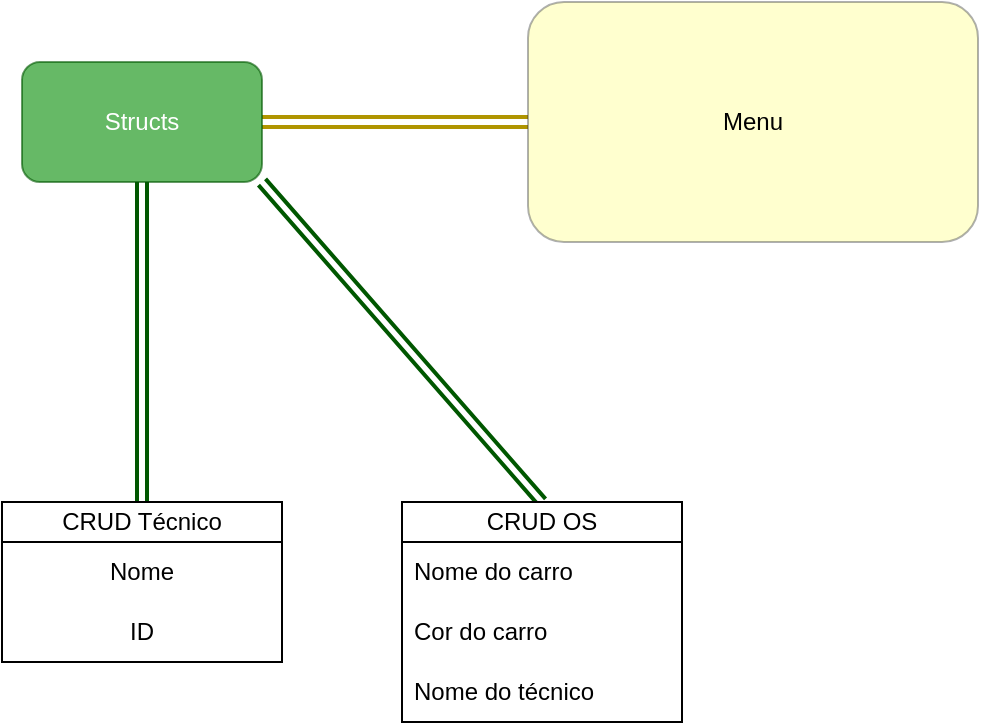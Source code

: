 <mxfile>
    <diagram id="lk1fYlmkPFSDZpOrhVgT" name="Page-1">
        <mxGraphModel dx="725" dy="365" grid="1" gridSize="10" guides="1" tooltips="1" connect="1" arrows="1" fold="1" page="1" pageScale="1" pageWidth="850" pageHeight="1100" math="0" shadow="0">
            <root>
                <mxCell id="0"/>
                <mxCell id="1" parent="0"/>
                <mxCell id="6" style="edgeStyle=none;html=1;fillColor=#e3c800;strokeColor=#B09500;shape=link;strokeWidth=2;" edge="1" parent="1" source="2" target="3">
                    <mxGeometry relative="1" as="geometry"/>
                </mxCell>
                <mxCell id="2" value="Menu" style="rounded=1;whiteSpace=wrap;html=1;fillColor=#ffff88;strokeColor=#36393d;opacity=40;" vertex="1" parent="1">
                    <mxGeometry x="313" y="150" width="225" height="120" as="geometry"/>
                </mxCell>
                <mxCell id="9" style="edgeStyle=none;shape=link;html=1;exitX=0.5;exitY=1;exitDx=0;exitDy=0;entryX=0.5;entryY=0;entryDx=0;entryDy=0;strokeWidth=2;fillColor=#008a00;strokeColor=#005700;" edge="1" parent="1" source="3">
                    <mxGeometry relative="1" as="geometry">
                        <mxPoint x="120" y="400" as="targetPoint"/>
                    </mxGeometry>
                </mxCell>
                <mxCell id="10" style="edgeStyle=none;shape=link;html=1;exitX=1;exitY=1;exitDx=0;exitDy=0;strokeWidth=2;fillColor=#008a00;strokeColor=#005700;entryX=0.5;entryY=0;entryDx=0;entryDy=0;width=3.684;" edge="1" parent="1" source="3" target="16">
                    <mxGeometry relative="1" as="geometry">
                        <mxPoint x="323.158" y="400" as="targetPoint"/>
                    </mxGeometry>
                </mxCell>
                <mxCell id="3" value="Structs" style="rounded=1;whiteSpace=wrap;html=1;fillColor=#008a00;fontColor=#ffffff;strokeColor=#005700;opacity=60;glass=0;shadow=0;gradientColor=none;" vertex="1" parent="1">
                    <mxGeometry x="60" y="180" width="120" height="60" as="geometry"/>
                </mxCell>
                <mxCell id="12" value="CRUD Técnico" style="swimlane;fontStyle=0;childLayout=stackLayout;horizontal=1;startSize=20;horizontalStack=0;resizeParent=1;resizeParentMax=0;resizeLast=0;collapsible=1;marginBottom=0;whiteSpace=wrap;html=1;" vertex="1" parent="1">
                    <mxGeometry x="50" y="400" width="140" height="80" as="geometry"/>
                </mxCell>
                <mxCell id="20" value="Nome" style="text;strokeColor=none;align=center;fillColor=none;html=1;verticalAlign=middle;whiteSpace=wrap;rounded=0;" vertex="1" parent="12">
                    <mxGeometry y="20" width="140" height="30" as="geometry"/>
                </mxCell>
                <mxCell id="21" value="ID" style="text;strokeColor=none;align=center;fillColor=none;html=1;verticalAlign=middle;whiteSpace=wrap;rounded=0;" vertex="1" parent="12">
                    <mxGeometry y="50" width="140" height="30" as="geometry"/>
                </mxCell>
                <mxCell id="16" value="CRUD OS" style="swimlane;fontStyle=0;childLayout=stackLayout;horizontal=1;startSize=20;horizontalStack=0;resizeParent=1;resizeParentMax=0;resizeLast=0;collapsible=1;marginBottom=0;whiteSpace=wrap;html=1;" vertex="1" parent="1">
                    <mxGeometry x="250" y="400" width="140" height="110" as="geometry"/>
                </mxCell>
                <mxCell id="17" value="Nome do carro" style="text;strokeColor=none;fillColor=none;align=left;verticalAlign=middle;spacingLeft=4;spacingRight=4;overflow=hidden;points=[[0,0.5],[1,0.5]];portConstraint=eastwest;rotatable=0;whiteSpace=wrap;html=1;" vertex="1" parent="16">
                    <mxGeometry y="20" width="140" height="30" as="geometry"/>
                </mxCell>
                <mxCell id="22" value="Cor do carro" style="text;strokeColor=none;fillColor=none;align=left;verticalAlign=middle;spacingLeft=4;spacingRight=4;overflow=hidden;points=[[0,0.5],[1,0.5]];portConstraint=eastwest;rotatable=0;whiteSpace=wrap;html=1;" vertex="1" parent="16">
                    <mxGeometry y="50" width="140" height="30" as="geometry"/>
                </mxCell>
                <mxCell id="23" value="Nome do técnico" style="text;strokeColor=none;fillColor=none;align=left;verticalAlign=middle;spacingLeft=4;spacingRight=4;overflow=hidden;points=[[0,0.5],[1,0.5]];portConstraint=eastwest;rotatable=0;whiteSpace=wrap;html=1;" vertex="1" parent="16">
                    <mxGeometry y="80" width="140" height="30" as="geometry"/>
                </mxCell>
            </root>
        </mxGraphModel>
    </diagram>
</mxfile>